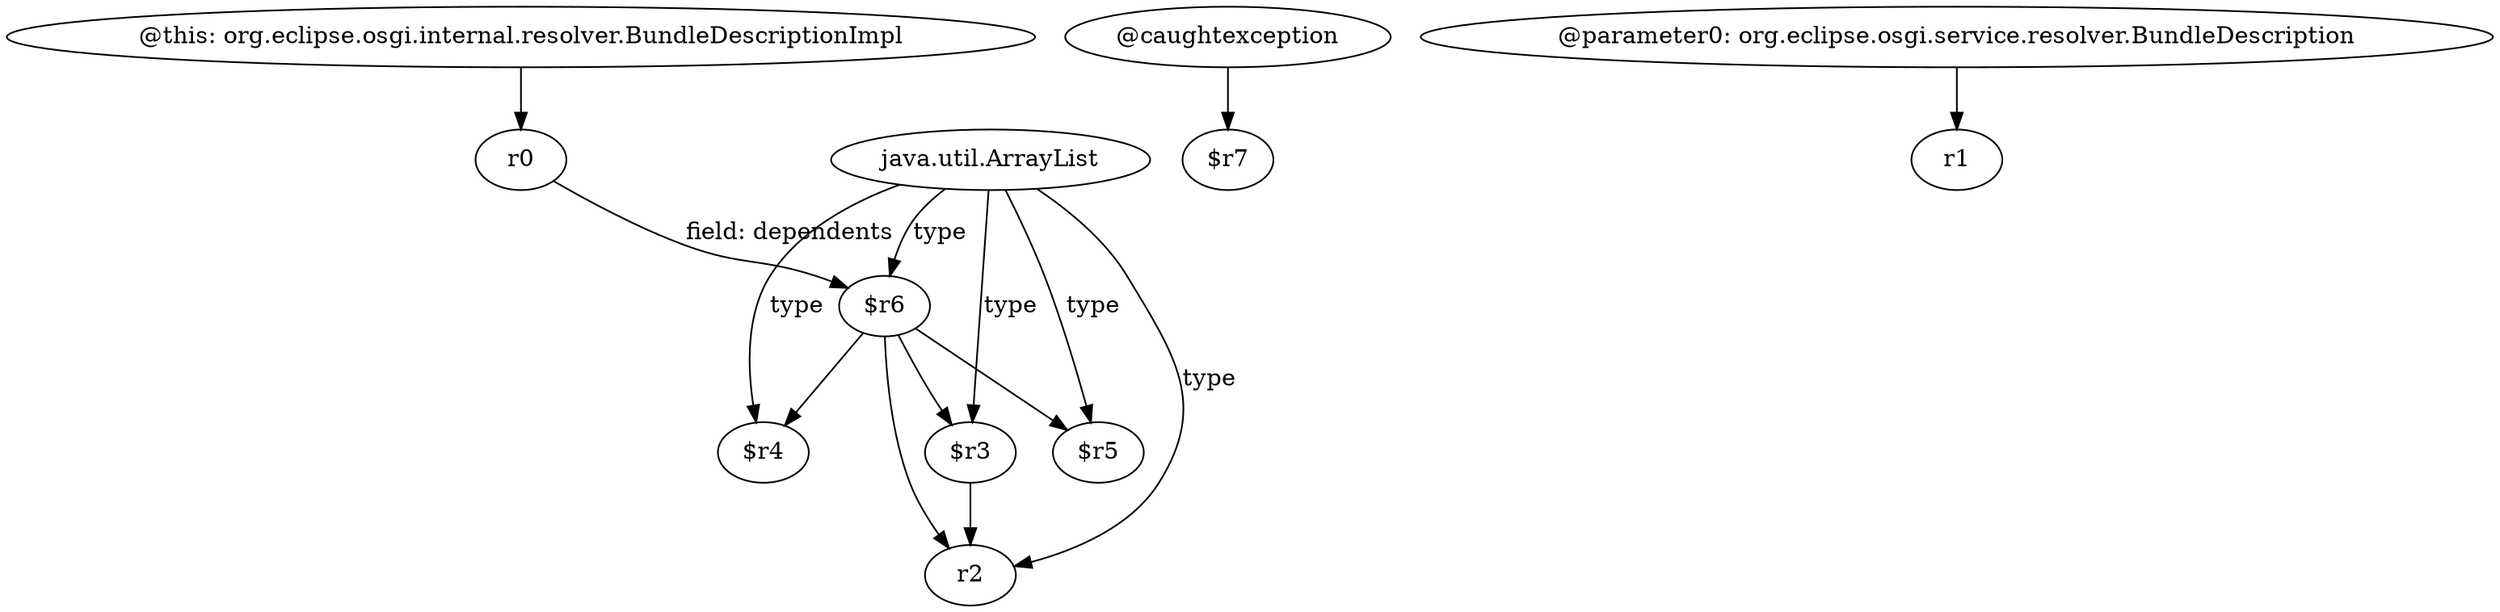 digraph g {
0[label="@this: org.eclipse.osgi.internal.resolver.BundleDescriptionImpl"]
1[label="r0"]
0->1[label=""]
2[label="$r6"]
3[label="$r4"]
2->3[label=""]
4[label="$r3"]
2->4[label=""]
5[label="java.util.ArrayList"]
5->3[label="type"]
6[label="$r5"]
2->6[label=""]
5->2[label="type"]
5->4[label="type"]
5->6[label="type"]
7[label="@caughtexception"]
8[label="$r7"]
7->8[label=""]
9[label="@parameter0: org.eclipse.osgi.service.resolver.BundleDescription"]
10[label="r1"]
9->10[label=""]
11[label="r2"]
4->11[label=""]
1->2[label="field: dependents"]
5->11[label="type"]
2->11[label=""]
}